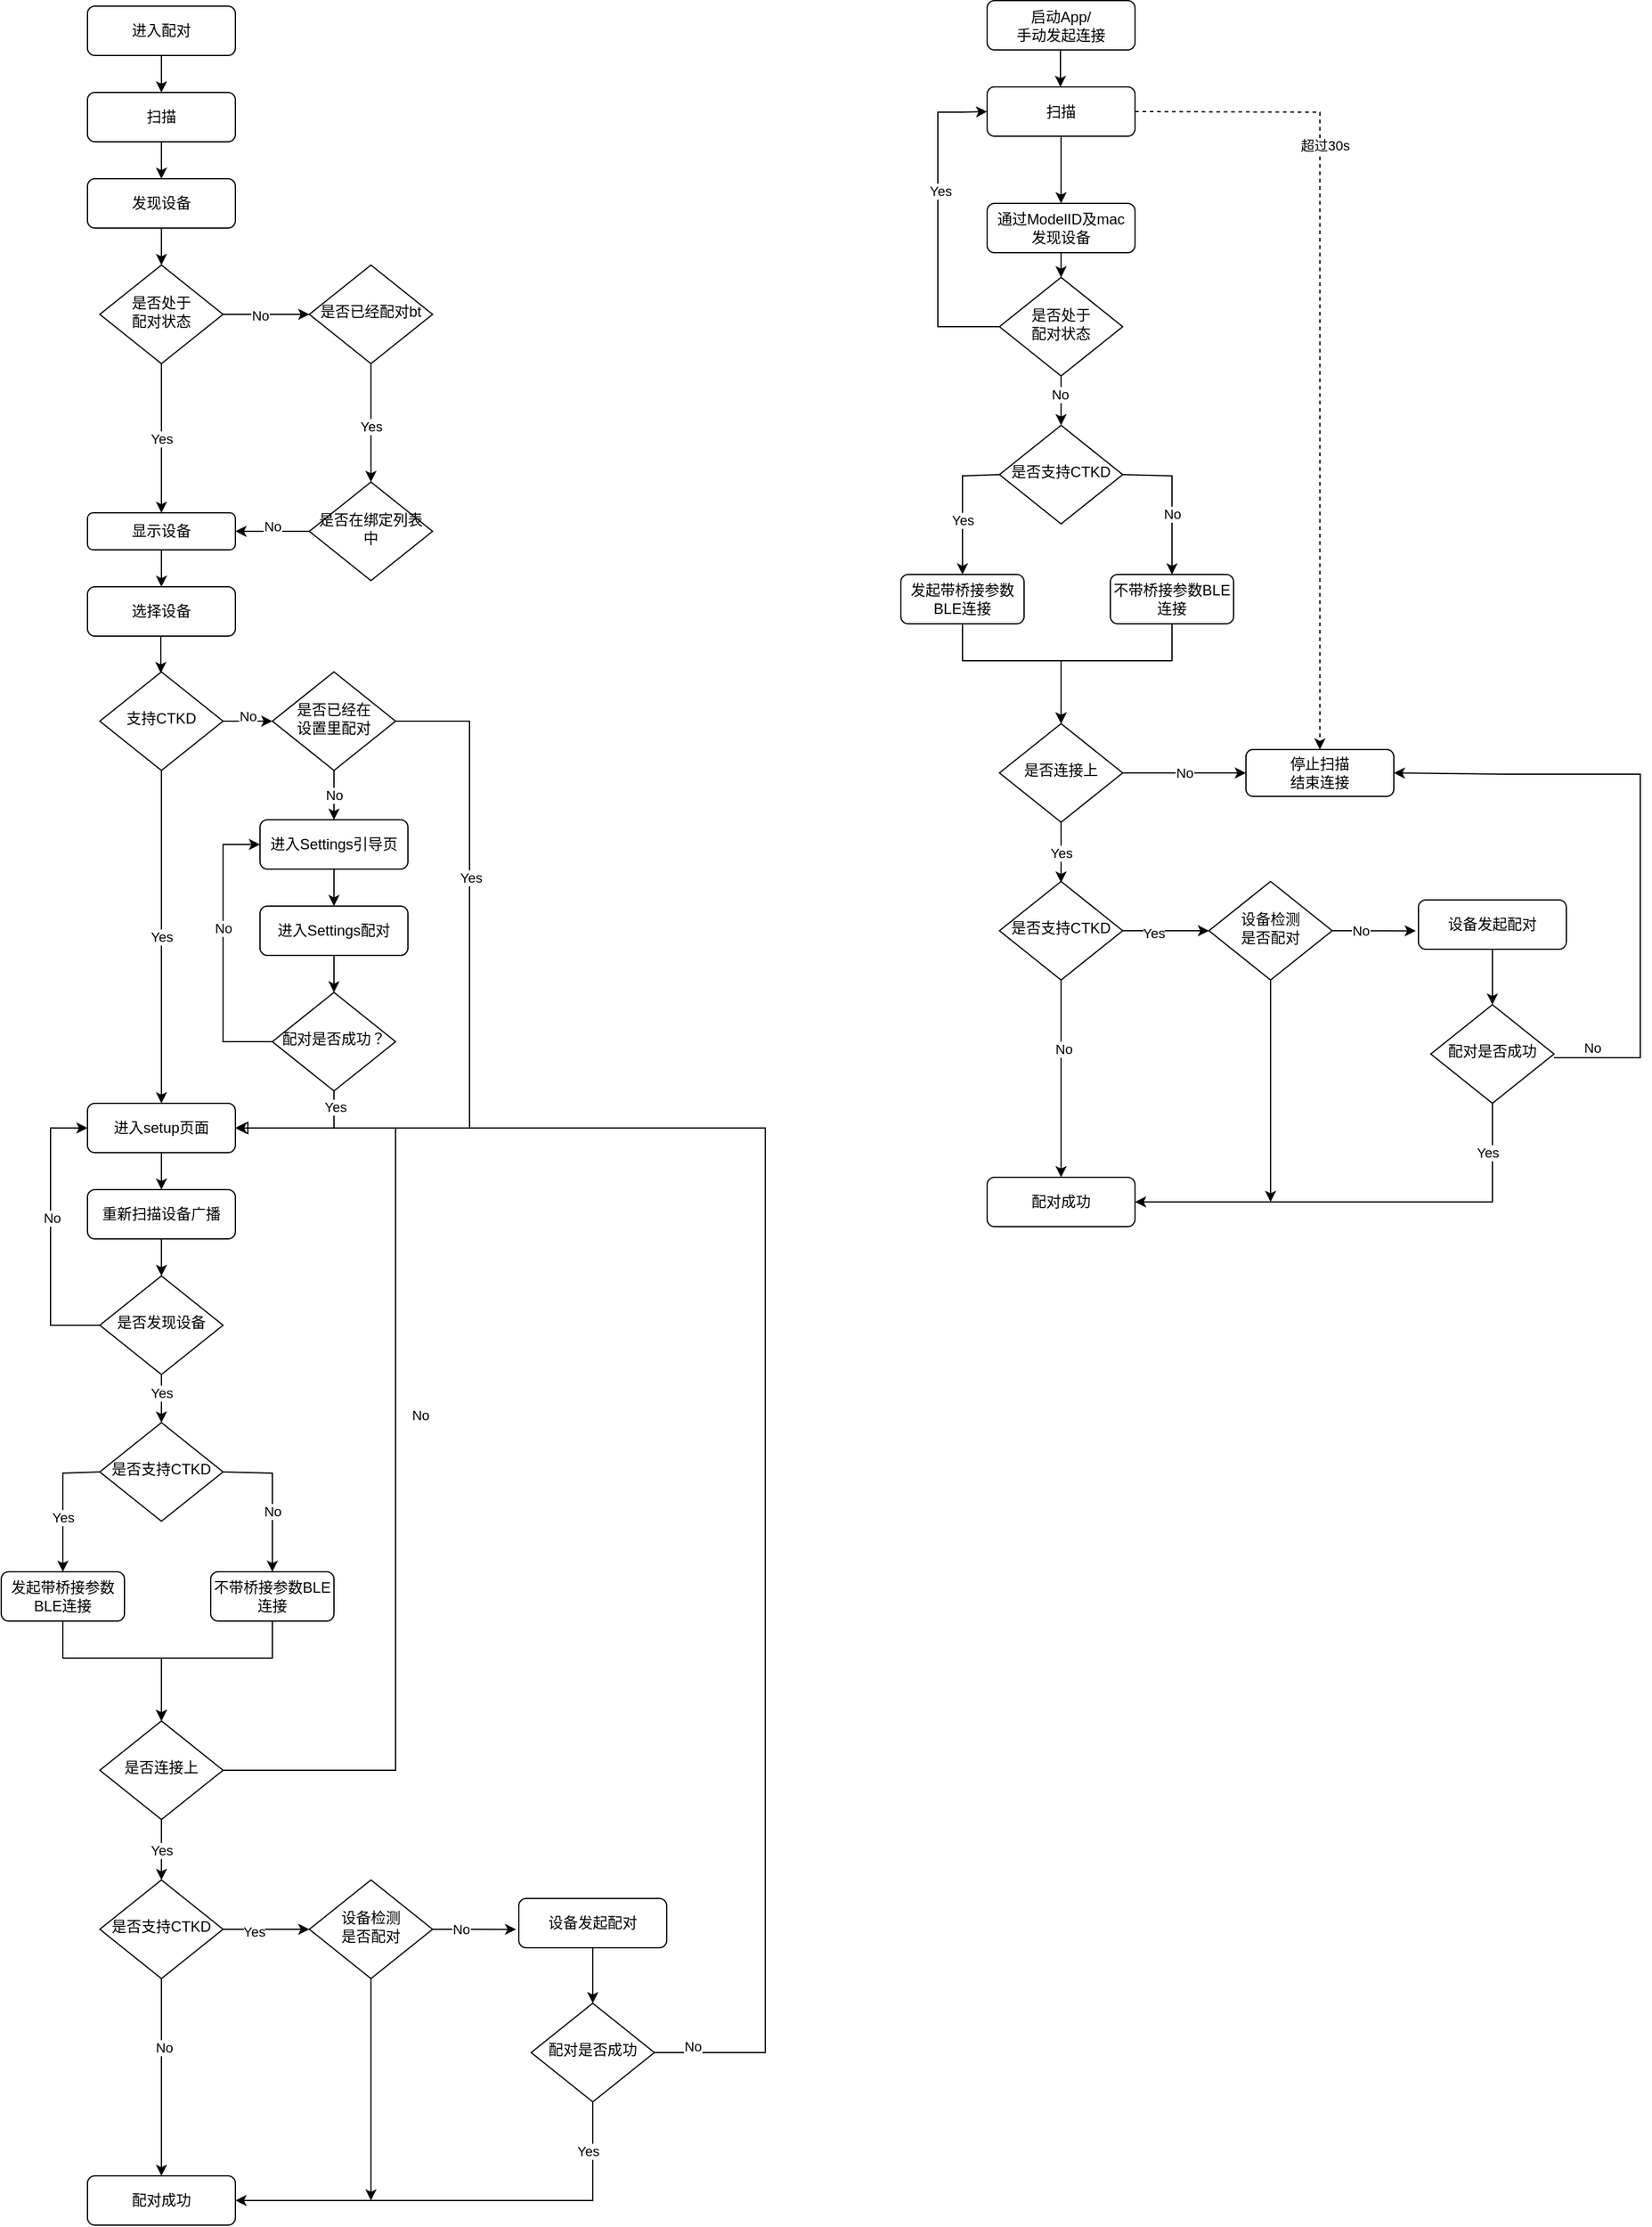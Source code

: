 <mxfile version="20.2.6" type="github">
  <diagram id="C5RBs43oDa-KdzZeNtuy" name="Page-1">
    <mxGraphModel dx="4572" dy="2755" grid="1" gridSize="10" guides="1" tooltips="1" connect="1" arrows="1" fold="1" page="1" pageScale="1" pageWidth="827" pageHeight="1169" math="0" shadow="0">
      <root>
        <mxCell id="WIyWlLk6GJQsqaUBKTNV-0" />
        <mxCell id="WIyWlLk6GJQsqaUBKTNV-1" parent="WIyWlLk6GJQsqaUBKTNV-0" />
        <mxCell id="WIyWlLk6GJQsqaUBKTNV-3" value="进入配对" style="rounded=1;whiteSpace=wrap;html=1;fontSize=12;glass=0;strokeWidth=1;shadow=0;" parent="WIyWlLk6GJQsqaUBKTNV-1" vertex="1">
          <mxGeometry x="50" y="20" width="120" height="40" as="geometry" />
        </mxCell>
        <mxCell id="WIyWlLk6GJQsqaUBKTNV-7" value="扫描" style="rounded=1;whiteSpace=wrap;html=1;fontSize=12;glass=0;strokeWidth=1;shadow=0;" parent="WIyWlLk6GJQsqaUBKTNV-1" vertex="1">
          <mxGeometry x="50" y="90" width="120" height="40" as="geometry" />
        </mxCell>
        <mxCell id="WIyWlLk6GJQsqaUBKTNV-12" value="发现设备" style="rounded=1;whiteSpace=wrap;html=1;fontSize=12;glass=0;strokeWidth=1;shadow=0;" parent="WIyWlLk6GJQsqaUBKTNV-1" vertex="1">
          <mxGeometry x="50" y="160" width="120" height="40" as="geometry" />
        </mxCell>
        <mxCell id="JDahFaJjdOal1qp7ZXFm-0" value="进入setup页面" style="rounded=1;whiteSpace=wrap;html=1;fontSize=12;glass=0;strokeWidth=1;shadow=0;" parent="WIyWlLk6GJQsqaUBKTNV-1" vertex="1">
          <mxGeometry x="50" y="910" width="120" height="40" as="geometry" />
        </mxCell>
        <mxCell id="JDahFaJjdOal1qp7ZXFm-1" value="选择设备" style="rounded=1;whiteSpace=wrap;html=1;fontSize=12;glass=0;strokeWidth=1;shadow=0;" parent="WIyWlLk6GJQsqaUBKTNV-1" vertex="1">
          <mxGeometry x="50" y="491" width="120" height="40" as="geometry" />
        </mxCell>
        <mxCell id="JDahFaJjdOal1qp7ZXFm-2" value="发起带桥接参数BLE连接" style="rounded=1;whiteSpace=wrap;html=1;fontSize=12;glass=0;strokeWidth=1;shadow=0;" parent="WIyWlLk6GJQsqaUBKTNV-1" vertex="1">
          <mxGeometry x="-20" y="1290" width="100" height="40" as="geometry" />
        </mxCell>
        <mxCell id="JDahFaJjdOal1qp7ZXFm-3" value="设备发起配对" style="rounded=1;whiteSpace=wrap;html=1;fontSize=12;glass=0;strokeWidth=1;shadow=0;" parent="WIyWlLk6GJQsqaUBKTNV-1" vertex="1">
          <mxGeometry x="400" y="1555" width="120" height="40" as="geometry" />
        </mxCell>
        <mxCell id="JDahFaJjdOal1qp7ZXFm-4" value="是否连接上" style="rhombus;whiteSpace=wrap;html=1;shadow=0;fontFamily=Helvetica;fontSize=12;align=center;strokeWidth=1;spacing=6;spacingTop=-4;" parent="WIyWlLk6GJQsqaUBKTNV-1" vertex="1">
          <mxGeometry x="60" y="1411" width="100" height="80" as="geometry" />
        </mxCell>
        <mxCell id="JDahFaJjdOal1qp7ZXFm-11" value="No" style="rounded=0;html=1;jettySize=auto;orthogonalLoop=1;fontSize=11;endArrow=block;endFill=0;endSize=8;strokeWidth=1;shadow=0;labelBackgroundColor=none;edgeStyle=orthogonalEdgeStyle;entryX=1;entryY=0.5;entryDx=0;entryDy=0;exitX=1;exitY=0.5;exitDx=0;exitDy=0;" parent="WIyWlLk6GJQsqaUBKTNV-1" source="JDahFaJjdOal1qp7ZXFm-4" target="JDahFaJjdOal1qp7ZXFm-0" edge="1">
          <mxGeometry x="0.083" y="-20" relative="1" as="geometry">
            <mxPoint as="offset" />
            <mxPoint x="410" y="1070" as="sourcePoint" />
            <mxPoint x="320" y="940" as="targetPoint" />
            <Array as="points">
              <mxPoint x="300" y="1451" />
              <mxPoint x="300" y="930" />
            </Array>
          </mxGeometry>
        </mxCell>
        <mxCell id="JDahFaJjdOal1qp7ZXFm-13" value="" style="endArrow=classic;html=1;rounded=0;exitX=0.5;exitY=1;exitDx=0;exitDy=0;entryX=0.5;entryY=0;entryDx=0;entryDy=0;" parent="WIyWlLk6GJQsqaUBKTNV-1" edge="1">
          <mxGeometry width="50" height="50" relative="1" as="geometry">
            <mxPoint x="109.5" y="531" as="sourcePoint" />
            <mxPoint x="109.5" y="561" as="targetPoint" />
          </mxGeometry>
        </mxCell>
        <mxCell id="JDahFaJjdOal1qp7ZXFm-15" value="" style="endArrow=classic;html=1;rounded=0;exitX=0.5;exitY=1;exitDx=0;exitDy=0;" parent="WIyWlLk6GJQsqaUBKTNV-1" source="JDahFaJjdOal1qp7ZXFm-0" edge="1">
          <mxGeometry width="50" height="50" relative="1" as="geometry">
            <mxPoint x="109.5" y="960" as="sourcePoint" />
            <mxPoint x="110" y="980" as="targetPoint" />
          </mxGeometry>
        </mxCell>
        <mxCell id="JDahFaJjdOal1qp7ZXFm-17" value="" style="endArrow=classic;html=1;rounded=0;entryX=0.5;entryY=0;entryDx=0;entryDy=0;exitX=0.5;exitY=1;exitDx=0;exitDy=0;" parent="WIyWlLk6GJQsqaUBKTNV-1" source="JDahFaJjdOal1qp7ZXFm-2" target="JDahFaJjdOal1qp7ZXFm-4" edge="1">
          <mxGeometry width="50" height="50" relative="1" as="geometry">
            <mxPoint x="40" y="1451" as="sourcePoint" />
            <mxPoint x="50" y="1421" as="targetPoint" />
            <Array as="points">
              <mxPoint x="30" y="1360" />
              <mxPoint x="110" y="1360" />
            </Array>
          </mxGeometry>
        </mxCell>
        <mxCell id="JDahFaJjdOal1qp7ZXFm-18" value="" style="endArrow=classic;html=1;rounded=0;exitX=0.5;exitY=1;exitDx=0;exitDy=0;entryX=0.5;entryY=0;entryDx=0;entryDy=0;" parent="WIyWlLk6GJQsqaUBKTNV-1" source="WIyWlLk6GJQsqaUBKTNV-7" target="WIyWlLk6GJQsqaUBKTNV-12" edge="1">
          <mxGeometry width="50" height="50" relative="1" as="geometry">
            <mxPoint x="109.5" y="190" as="sourcePoint" />
            <mxPoint x="109.5" y="220" as="targetPoint" />
            <Array as="points" />
          </mxGeometry>
        </mxCell>
        <mxCell id="JDahFaJjdOal1qp7ZXFm-19" value="" style="endArrow=classic;html=1;rounded=0;exitX=0.5;exitY=1;exitDx=0;exitDy=0;entryX=0.5;entryY=0;entryDx=0;entryDy=0;" parent="WIyWlLk6GJQsqaUBKTNV-1" source="WIyWlLk6GJQsqaUBKTNV-3" target="WIyWlLk6GJQsqaUBKTNV-7" edge="1">
          <mxGeometry width="50" height="50" relative="1" as="geometry">
            <mxPoint x="100" y="80" as="sourcePoint" />
            <mxPoint x="100" y="110" as="targetPoint" />
            <Array as="points">
              <mxPoint x="110" y="90" />
            </Array>
          </mxGeometry>
        </mxCell>
        <mxCell id="JDahFaJjdOal1qp7ZXFm-22" value="" style="edgeStyle=orthogonalEdgeStyle;rounded=0;orthogonalLoop=1;jettySize=auto;html=1;exitX=1;exitY=0.5;exitDx=0;exitDy=0;entryX=0;entryY=0.5;entryDx=0;entryDy=0;" parent="WIyWlLk6GJQsqaUBKTNV-1" source="qtjBb-sVMUCp3kseucAO-53" target="JDahFaJjdOal1qp7ZXFm-20" edge="1">
          <mxGeometry relative="1" as="geometry">
            <mxPoint x="270" y="1480" as="sourcePoint" />
            <mxPoint x="269.5" y="1520" as="targetPoint" />
          </mxGeometry>
        </mxCell>
        <mxCell id="JDahFaJjdOal1qp7ZXFm-26" value="Yes" style="edgeLabel;html=1;align=center;verticalAlign=middle;resizable=0;points=[];" parent="JDahFaJjdOal1qp7ZXFm-22" vertex="1" connectable="0">
          <mxGeometry x="-0.284" y="-1" relative="1" as="geometry">
            <mxPoint y="1" as="offset" />
          </mxGeometry>
        </mxCell>
        <mxCell id="JDahFaJjdOal1qp7ZXFm-20" value="设备检测&lt;br&gt;是否配对" style="rhombus;whiteSpace=wrap;html=1;shadow=0;fontFamily=Helvetica;fontSize=12;align=center;strokeWidth=1;spacing=6;spacingTop=-4;" parent="WIyWlLk6GJQsqaUBKTNV-1" vertex="1">
          <mxGeometry x="230" y="1540" width="100" height="80" as="geometry" />
        </mxCell>
        <mxCell id="JDahFaJjdOal1qp7ZXFm-27" value="" style="endArrow=classic;html=1;rounded=0;exitX=1;exitY=0.5;exitDx=0;exitDy=0;entryX=-0.018;entryY=0.627;entryDx=0;entryDy=0;entryPerimeter=0;" parent="WIyWlLk6GJQsqaUBKTNV-1" source="JDahFaJjdOal1qp7ZXFm-20" target="JDahFaJjdOal1qp7ZXFm-3" edge="1">
          <mxGeometry width="50" height="50" relative="1" as="geometry">
            <mxPoint x="350" y="1580" as="sourcePoint" />
            <mxPoint x="370" y="1560" as="targetPoint" />
          </mxGeometry>
        </mxCell>
        <mxCell id="JDahFaJjdOal1qp7ZXFm-29" value="No" style="edgeLabel;html=1;align=center;verticalAlign=middle;resizable=0;points=[];" parent="JDahFaJjdOal1qp7ZXFm-27" vertex="1" connectable="0">
          <mxGeometry x="-0.32" y="1" relative="1" as="geometry">
            <mxPoint y="1" as="offset" />
          </mxGeometry>
        </mxCell>
        <mxCell id="JDahFaJjdOal1qp7ZXFm-30" value="" style="endArrow=classic;html=1;rounded=0;entryX=1;entryY=0.5;entryDx=0;entryDy=0;" parent="WIyWlLk6GJQsqaUBKTNV-1" edge="1" target="qtjBb-sVMUCp3kseucAO-55">
          <mxGeometry width="50" height="50" relative="1" as="geometry">
            <mxPoint x="460" y="1720" as="sourcePoint" />
            <mxPoint x="170" y="1680" as="targetPoint" />
            <Array as="points">
              <mxPoint x="460" y="1800" />
            </Array>
          </mxGeometry>
        </mxCell>
        <mxCell id="JDahFaJjdOal1qp7ZXFm-31" value="Yes" style="edgeLabel;html=1;align=center;verticalAlign=middle;resizable=0;points=[];" parent="JDahFaJjdOal1qp7ZXFm-30" vertex="1" connectable="0">
          <mxGeometry x="-0.439" y="-1" relative="1" as="geometry">
            <mxPoint x="20" y="-39" as="offset" />
          </mxGeometry>
        </mxCell>
        <mxCell id="JDahFaJjdOal1qp7ZXFm-32" value="启动App/&lt;br&gt;手动发起连接" style="rounded=1;whiteSpace=wrap;html=1;fontSize=12;glass=0;strokeWidth=1;shadow=0;" parent="WIyWlLk6GJQsqaUBKTNV-1" vertex="1">
          <mxGeometry x="780" y="15.5" width="120" height="40" as="geometry" />
        </mxCell>
        <mxCell id="JDahFaJjdOal1qp7ZXFm-33" value="扫描" style="rounded=1;whiteSpace=wrap;html=1;fontSize=12;glass=0;strokeWidth=1;shadow=0;" parent="WIyWlLk6GJQsqaUBKTNV-1" vertex="1">
          <mxGeometry x="780" y="85.5" width="120" height="40" as="geometry" />
        </mxCell>
        <mxCell id="JDahFaJjdOal1qp7ZXFm-34" value="通过ModelID及mac&lt;br&gt;发现设备" style="rounded=1;whiteSpace=wrap;html=1;fontSize=12;glass=0;strokeWidth=1;shadow=0;" parent="WIyWlLk6GJQsqaUBKTNV-1" vertex="1">
          <mxGeometry x="780" y="180" width="120" height="40" as="geometry" />
        </mxCell>
        <mxCell id="JDahFaJjdOal1qp7ZXFm-44" value="" style="endArrow=classic;html=1;rounded=0;exitX=0.5;exitY=1;exitDx=0;exitDy=0;entryX=0.5;entryY=0;entryDx=0;entryDy=0;" parent="WIyWlLk6GJQsqaUBKTNV-1" source="JDahFaJjdOal1qp7ZXFm-34" edge="1">
          <mxGeometry width="50" height="50" relative="1" as="geometry">
            <mxPoint x="940" y="290" as="sourcePoint" />
            <mxPoint x="840" y="240" as="targetPoint" />
          </mxGeometry>
        </mxCell>
        <mxCell id="JDahFaJjdOal1qp7ZXFm-49" value="" style="endArrow=classic;html=1;rounded=0;exitX=0.5;exitY=1;exitDx=0;exitDy=0;entryX=0.5;entryY=0;entryDx=0;entryDy=0;" parent="WIyWlLk6GJQsqaUBKTNV-1" edge="1">
          <mxGeometry width="50" height="50" relative="1" as="geometry">
            <mxPoint x="839.5" y="55.5" as="sourcePoint" />
            <mxPoint x="839.5" y="85.5" as="targetPoint" />
          </mxGeometry>
        </mxCell>
        <mxCell id="qtjBb-sVMUCp3kseucAO-0" value="是否处于&lt;br&gt;配对状态" style="rhombus;whiteSpace=wrap;html=1;shadow=0;fontFamily=Helvetica;fontSize=12;align=center;strokeWidth=1;spacing=6;spacingTop=-4;" parent="WIyWlLk6GJQsqaUBKTNV-1" vertex="1">
          <mxGeometry x="60" y="230" width="100" height="80" as="geometry" />
        </mxCell>
        <mxCell id="qtjBb-sVMUCp3kseucAO-1" value="" style="endArrow=classic;html=1;rounded=0;exitX=0.5;exitY=1;exitDx=0;exitDy=0;entryX=0.5;entryY=0;entryDx=0;entryDy=0;" parent="WIyWlLk6GJQsqaUBKTNV-1" source="WIyWlLk6GJQsqaUBKTNV-12" target="qtjBb-sVMUCp3kseucAO-0" edge="1">
          <mxGeometry width="50" height="50" relative="1" as="geometry">
            <mxPoint x="120" y="140" as="sourcePoint" />
            <mxPoint x="120" y="170" as="targetPoint" />
            <Array as="points" />
          </mxGeometry>
        </mxCell>
        <mxCell id="qtjBb-sVMUCp3kseucAO-6" value="是否已经配对bt" style="rhombus;whiteSpace=wrap;html=1;shadow=0;fontFamily=Helvetica;fontSize=12;align=center;strokeWidth=1;spacing=6;spacingTop=-4;" parent="WIyWlLk6GJQsqaUBKTNV-1" vertex="1">
          <mxGeometry x="230" y="230" width="100" height="80" as="geometry" />
        </mxCell>
        <mxCell id="qtjBb-sVMUCp3kseucAO-7" value="显示设备" style="rounded=1;whiteSpace=wrap;html=1;fontSize=12;glass=0;strokeWidth=1;shadow=0;" parent="WIyWlLk6GJQsqaUBKTNV-1" vertex="1">
          <mxGeometry x="50" y="431" width="120" height="30" as="geometry" />
        </mxCell>
        <mxCell id="qtjBb-sVMUCp3kseucAO-8" value="" style="endArrow=classic;html=1;rounded=0;exitX=0.5;exitY=1;exitDx=0;exitDy=0;entryX=0.5;entryY=0;entryDx=0;entryDy=0;" parent="WIyWlLk6GJQsqaUBKTNV-1" source="qtjBb-sVMUCp3kseucAO-7" target="JDahFaJjdOal1qp7ZXFm-1" edge="1">
          <mxGeometry width="50" height="50" relative="1" as="geometry">
            <mxPoint x="130" y="466" as="sourcePoint" />
            <mxPoint x="130" y="496" as="targetPoint" />
          </mxGeometry>
        </mxCell>
        <mxCell id="qtjBb-sVMUCp3kseucAO-9" value="Yes" style="endArrow=classic;html=1;rounded=0;entryX=0.5;entryY=0;entryDx=0;entryDy=0;" parent="WIyWlLk6GJQsqaUBKTNV-1" target="qtjBb-sVMUCp3kseucAO-7" edge="1">
          <mxGeometry width="50" height="50" relative="1" as="geometry">
            <mxPoint x="110" y="310" as="sourcePoint" />
            <mxPoint x="110" y="350" as="targetPoint" />
            <Array as="points">
              <mxPoint x="110" y="310" />
            </Array>
          </mxGeometry>
        </mxCell>
        <mxCell id="qtjBb-sVMUCp3kseucAO-10" value="" style="endArrow=classic;html=1;rounded=0;exitX=1;exitY=0.5;exitDx=0;exitDy=0;entryX=0;entryY=0.5;entryDx=0;entryDy=0;" parent="WIyWlLk6GJQsqaUBKTNV-1" source="qtjBb-sVMUCp3kseucAO-0" target="qtjBb-sVMUCp3kseucAO-6" edge="1">
          <mxGeometry width="50" height="50" relative="1" as="geometry">
            <mxPoint x="240" y="450" as="sourcePoint" />
            <mxPoint x="290" y="400" as="targetPoint" />
          </mxGeometry>
        </mxCell>
        <mxCell id="qtjBb-sVMUCp3kseucAO-12" value="No" style="edgeLabel;html=1;align=center;verticalAlign=middle;resizable=0;points=[];" parent="qtjBb-sVMUCp3kseucAO-10" vertex="1" connectable="0">
          <mxGeometry x="-0.15" relative="1" as="geometry">
            <mxPoint y="1" as="offset" />
          </mxGeometry>
        </mxCell>
        <mxCell id="qtjBb-sVMUCp3kseucAO-11" value="" style="endArrow=classic;html=1;rounded=0;exitX=0.5;exitY=1;exitDx=0;exitDy=0;entryX=0.5;entryY=0;entryDx=0;entryDy=0;" parent="WIyWlLk6GJQsqaUBKTNV-1" source="qtjBb-sVMUCp3kseucAO-6" target="qtjBb-sVMUCp3kseucAO-14" edge="1">
          <mxGeometry width="50" height="50" relative="1" as="geometry">
            <mxPoint x="240" y="450" as="sourcePoint" />
            <mxPoint x="290" y="400" as="targetPoint" />
            <Array as="points">
              <mxPoint x="280" y="365" />
            </Array>
          </mxGeometry>
        </mxCell>
        <mxCell id="qtjBb-sVMUCp3kseucAO-13" value="Yes" style="edgeLabel;html=1;align=center;verticalAlign=middle;resizable=0;points=[];" parent="qtjBb-sVMUCp3kseucAO-11" vertex="1" connectable="0">
          <mxGeometry x="-0.578" y="-2" relative="1" as="geometry">
            <mxPoint x="2" y="30" as="offset" />
          </mxGeometry>
        </mxCell>
        <mxCell id="qtjBb-sVMUCp3kseucAO-14" value="是否在绑定列表中" style="rhombus;whiteSpace=wrap;html=1;shadow=0;fontFamily=Helvetica;fontSize=12;align=center;strokeWidth=1;spacing=6;spacingTop=-4;" parent="WIyWlLk6GJQsqaUBKTNV-1" vertex="1">
          <mxGeometry x="230" y="406" width="100" height="80" as="geometry" />
        </mxCell>
        <mxCell id="qtjBb-sVMUCp3kseucAO-15" value="" style="endArrow=classic;html=1;rounded=0;exitX=0;exitY=0.5;exitDx=0;exitDy=0;entryX=1;entryY=0.5;entryDx=0;entryDy=0;" parent="WIyWlLk6GJQsqaUBKTNV-1" source="qtjBb-sVMUCp3kseucAO-14" target="qtjBb-sVMUCp3kseucAO-7" edge="1">
          <mxGeometry width="50" height="50" relative="1" as="geometry">
            <mxPoint x="240" y="440" as="sourcePoint" />
            <mxPoint x="290" y="390" as="targetPoint" />
          </mxGeometry>
        </mxCell>
        <mxCell id="qtjBb-sVMUCp3kseucAO-16" value="No" style="edgeLabel;html=1;align=center;verticalAlign=middle;resizable=0;points=[];" parent="qtjBb-sVMUCp3kseucAO-15" vertex="1" connectable="0">
          <mxGeometry y="-4" relative="1" as="geometry">
            <mxPoint as="offset" />
          </mxGeometry>
        </mxCell>
        <mxCell id="qtjBb-sVMUCp3kseucAO-17" value="支持CTKD" style="rhombus;whiteSpace=wrap;html=1;shadow=0;fontFamily=Helvetica;fontSize=12;align=center;strokeWidth=1;spacing=6;spacingTop=-4;" parent="WIyWlLk6GJQsqaUBKTNV-1" vertex="1">
          <mxGeometry x="60" y="560" width="100" height="80" as="geometry" />
        </mxCell>
        <mxCell id="qtjBb-sVMUCp3kseucAO-18" value="Yes" style="endArrow=classic;html=1;rounded=0;exitX=0.5;exitY=1;exitDx=0;exitDy=0;entryX=0.5;entryY=0;entryDx=0;entryDy=0;" parent="WIyWlLk6GJQsqaUBKTNV-1" source="qtjBb-sVMUCp3kseucAO-17" target="JDahFaJjdOal1qp7ZXFm-0" edge="1">
          <mxGeometry width="50" height="50" relative="1" as="geometry">
            <mxPoint x="119.5" y="541" as="sourcePoint" />
            <mxPoint x="119.5" y="571" as="targetPoint" />
          </mxGeometry>
        </mxCell>
        <mxCell id="qtjBb-sVMUCp3kseucAO-19" value="进入Settings引导页" style="rounded=1;whiteSpace=wrap;html=1;fontSize=12;glass=0;strokeWidth=1;shadow=0;" parent="WIyWlLk6GJQsqaUBKTNV-1" vertex="1">
          <mxGeometry x="190" y="680" width="120" height="40" as="geometry" />
        </mxCell>
        <mxCell id="qtjBb-sVMUCp3kseucAO-20" value="是否已经在&lt;br&gt;设置里配对" style="rhombus;whiteSpace=wrap;html=1;shadow=0;fontFamily=Helvetica;fontSize=12;align=center;strokeWidth=1;spacing=6;spacingTop=-4;" parent="WIyWlLk6GJQsqaUBKTNV-1" vertex="1">
          <mxGeometry x="200" y="560" width="100" height="80" as="geometry" />
        </mxCell>
        <mxCell id="qtjBb-sVMUCp3kseucAO-22" value="进入Settings配对" style="rounded=1;whiteSpace=wrap;html=1;fontSize=12;glass=0;strokeWidth=1;shadow=0;" parent="WIyWlLk6GJQsqaUBKTNV-1" vertex="1">
          <mxGeometry x="190" y="750" width="120" height="40" as="geometry" />
        </mxCell>
        <mxCell id="qtjBb-sVMUCp3kseucAO-23" value="" style="endArrow=classic;html=1;rounded=0;exitX=1;exitY=0.5;exitDx=0;exitDy=0;" parent="WIyWlLk6GJQsqaUBKTNV-1" source="qtjBb-sVMUCp3kseucAO-17" target="qtjBb-sVMUCp3kseucAO-20" edge="1">
          <mxGeometry width="50" height="50" relative="1" as="geometry">
            <mxPoint x="210" y="770" as="sourcePoint" />
            <mxPoint x="260" y="720" as="targetPoint" />
          </mxGeometry>
        </mxCell>
        <mxCell id="qtjBb-sVMUCp3kseucAO-121" value="No" style="edgeLabel;html=1;align=center;verticalAlign=middle;resizable=0;points=[];" parent="qtjBb-sVMUCp3kseucAO-23" vertex="1" connectable="0">
          <mxGeometry x="-0.006" y="4" relative="1" as="geometry">
            <mxPoint as="offset" />
          </mxGeometry>
        </mxCell>
        <mxCell id="qtjBb-sVMUCp3kseucAO-24" value="" style="endArrow=classic;html=1;rounded=0;exitX=1;exitY=0.5;exitDx=0;exitDy=0;entryX=1;entryY=0.5;entryDx=0;entryDy=0;" parent="WIyWlLk6GJQsqaUBKTNV-1" source="qtjBb-sVMUCp3kseucAO-20" target="JDahFaJjdOal1qp7ZXFm-0" edge="1">
          <mxGeometry width="50" height="50" relative="1" as="geometry">
            <mxPoint x="210" y="770" as="sourcePoint" />
            <mxPoint x="260" y="720" as="targetPoint" />
            <Array as="points">
              <mxPoint x="360" y="600" />
              <mxPoint x="360" y="930" />
            </Array>
          </mxGeometry>
        </mxCell>
        <mxCell id="qtjBb-sVMUCp3kseucAO-25" value="Yes" style="edgeLabel;html=1;align=center;verticalAlign=middle;resizable=0;points=[];" parent="qtjBb-sVMUCp3kseucAO-24" vertex="1" connectable="0">
          <mxGeometry x="-0.357" y="1" relative="1" as="geometry">
            <mxPoint as="offset" />
          </mxGeometry>
        </mxCell>
        <mxCell id="qtjBb-sVMUCp3kseucAO-26" value="No" style="endArrow=classic;html=1;rounded=0;exitX=0.5;exitY=1;exitDx=0;exitDy=0;entryX=0.5;entryY=0;entryDx=0;entryDy=0;" parent="WIyWlLk6GJQsqaUBKTNV-1" source="qtjBb-sVMUCp3kseucAO-20" target="qtjBb-sVMUCp3kseucAO-19" edge="1">
          <mxGeometry width="50" height="50" relative="1" as="geometry">
            <mxPoint x="210" y="770" as="sourcePoint" />
            <mxPoint x="260" y="720" as="targetPoint" />
          </mxGeometry>
        </mxCell>
        <mxCell id="qtjBb-sVMUCp3kseucAO-27" value="" style="endArrow=classic;html=1;rounded=0;exitX=0.5;exitY=1;exitDx=0;exitDy=0;entryX=0.5;entryY=0;entryDx=0;entryDy=0;" parent="WIyWlLk6GJQsqaUBKTNV-1" source="qtjBb-sVMUCp3kseucAO-19" target="qtjBb-sVMUCp3kseucAO-22" edge="1">
          <mxGeometry width="50" height="50" relative="1" as="geometry">
            <mxPoint x="210" y="770" as="sourcePoint" />
            <mxPoint x="260" y="720" as="targetPoint" />
          </mxGeometry>
        </mxCell>
        <mxCell id="qtjBb-sVMUCp3kseucAO-28" value="配对是否成功？" style="rhombus;whiteSpace=wrap;html=1;shadow=0;fontFamily=Helvetica;fontSize=12;align=center;strokeWidth=1;spacing=6;spacingTop=-4;" parent="WIyWlLk6GJQsqaUBKTNV-1" vertex="1">
          <mxGeometry x="200" y="820" width="100" height="80" as="geometry" />
        </mxCell>
        <mxCell id="qtjBb-sVMUCp3kseucAO-29" value="" style="endArrow=classic;html=1;rounded=0;exitX=0.5;exitY=1;exitDx=0;exitDy=0;" parent="WIyWlLk6GJQsqaUBKTNV-1" source="qtjBb-sVMUCp3kseucAO-28" edge="1">
          <mxGeometry width="50" height="50" relative="1" as="geometry">
            <mxPoint x="210" y="830" as="sourcePoint" />
            <mxPoint x="170" y="930" as="targetPoint" />
            <Array as="points">
              <mxPoint x="250" y="930" />
            </Array>
          </mxGeometry>
        </mxCell>
        <mxCell id="qtjBb-sVMUCp3kseucAO-30" value="Yes" style="edgeLabel;html=1;align=center;verticalAlign=middle;resizable=0;points=[];" parent="qtjBb-sVMUCp3kseucAO-29" vertex="1" connectable="0">
          <mxGeometry x="-0.773" y="1" relative="1" as="geometry">
            <mxPoint as="offset" />
          </mxGeometry>
        </mxCell>
        <mxCell id="qtjBb-sVMUCp3kseucAO-32" value="" style="endArrow=classic;html=1;rounded=0;entryX=0.5;entryY=0;entryDx=0;entryDy=0;exitX=0.5;exitY=1;exitDx=0;exitDy=0;" parent="WIyWlLk6GJQsqaUBKTNV-1" source="qtjBb-sVMUCp3kseucAO-22" target="qtjBb-sVMUCp3kseucAO-28" edge="1">
          <mxGeometry width="50" height="50" relative="1" as="geometry">
            <mxPoint x="190" y="810" as="sourcePoint" />
            <mxPoint x="260" y="760" as="targetPoint" />
            <Array as="points">
              <mxPoint x="250" y="800" />
            </Array>
          </mxGeometry>
        </mxCell>
        <mxCell id="qtjBb-sVMUCp3kseucAO-33" value="" style="endArrow=classic;html=1;rounded=0;exitX=0;exitY=0.5;exitDx=0;exitDy=0;entryX=0;entryY=0.5;entryDx=0;entryDy=0;" parent="WIyWlLk6GJQsqaUBKTNV-1" source="qtjBb-sVMUCp3kseucAO-28" target="qtjBb-sVMUCp3kseucAO-19" edge="1">
          <mxGeometry width="50" height="50" relative="1" as="geometry">
            <mxPoint x="210" y="830" as="sourcePoint" />
            <mxPoint x="260" y="780" as="targetPoint" />
            <Array as="points">
              <mxPoint x="160" y="860" />
              <mxPoint x="160" y="700" />
            </Array>
          </mxGeometry>
        </mxCell>
        <mxCell id="qtjBb-sVMUCp3kseucAO-34" value="No" style="edgeLabel;html=1;align=center;verticalAlign=middle;resizable=0;points=[];" parent="qtjBb-sVMUCp3kseucAO-33" vertex="1" connectable="0">
          <mxGeometry x="0.161" relative="1" as="geometry">
            <mxPoint y="1" as="offset" />
          </mxGeometry>
        </mxCell>
        <mxCell id="qtjBb-sVMUCp3kseucAO-35" value="重新扫描设备广播" style="rounded=1;whiteSpace=wrap;html=1;" parent="WIyWlLk6GJQsqaUBKTNV-1" vertex="1">
          <mxGeometry x="50" y="980" width="120" height="40" as="geometry" />
        </mxCell>
        <mxCell id="qtjBb-sVMUCp3kseucAO-36" value="" style="endArrow=classic;html=1;rounded=0;exitX=0.5;exitY=1;exitDx=0;exitDy=0;entryX=0.5;entryY=0;entryDx=0;entryDy=0;" parent="WIyWlLk6GJQsqaUBKTNV-1" source="qtjBb-sVMUCp3kseucAO-35" target="qtjBb-sVMUCp3kseucAO-37" edge="1">
          <mxGeometry width="50" height="50" relative="1" as="geometry">
            <mxPoint x="120" y="1120" as="sourcePoint" />
            <mxPoint x="110" y="1070" as="targetPoint" />
            <Array as="points" />
          </mxGeometry>
        </mxCell>
        <mxCell id="qtjBb-sVMUCp3kseucAO-37" value="是否发现设备" style="rhombus;whiteSpace=wrap;html=1;shadow=0;fontFamily=Helvetica;fontSize=12;align=center;strokeWidth=1;spacing=6;spacingTop=-4;" parent="WIyWlLk6GJQsqaUBKTNV-1" vertex="1">
          <mxGeometry x="60" y="1050" width="100" height="80" as="geometry" />
        </mxCell>
        <mxCell id="qtjBb-sVMUCp3kseucAO-39" value="" style="endArrow=classic;html=1;rounded=0;exitX=0.5;exitY=1;exitDx=0;exitDy=0;entryX=0.5;entryY=0;entryDx=0;entryDy=0;" parent="WIyWlLk6GJQsqaUBKTNV-1" source="qtjBb-sVMUCp3kseucAO-37" target="qtjBb-sVMUCp3kseucAO-45" edge="1">
          <mxGeometry width="50" height="50" relative="1" as="geometry">
            <mxPoint x="120" y="1030" as="sourcePoint" />
            <mxPoint x="110" y="1160" as="targetPoint" />
            <Array as="points" />
          </mxGeometry>
        </mxCell>
        <mxCell id="qtjBb-sVMUCp3kseucAO-42" value="Yes" style="edgeLabel;html=1;align=center;verticalAlign=middle;resizable=0;points=[];" parent="qtjBb-sVMUCp3kseucAO-39" vertex="1" connectable="0">
          <mxGeometry x="-0.308" relative="1" as="geometry">
            <mxPoint y="1" as="offset" />
          </mxGeometry>
        </mxCell>
        <mxCell id="qtjBb-sVMUCp3kseucAO-40" value="" style="endArrow=classic;html=1;rounded=0;exitX=0;exitY=0.5;exitDx=0;exitDy=0;entryX=0;entryY=0.5;entryDx=0;entryDy=0;" parent="WIyWlLk6GJQsqaUBKTNV-1" source="qtjBb-sVMUCp3kseucAO-37" target="JDahFaJjdOal1qp7ZXFm-0" edge="1">
          <mxGeometry width="50" height="50" relative="1" as="geometry">
            <mxPoint x="130" y="1100" as="sourcePoint" />
            <mxPoint x="180" y="1050" as="targetPoint" />
            <Array as="points">
              <mxPoint x="20" y="1090" />
              <mxPoint x="20" y="1060" />
              <mxPoint x="20" y="930" />
            </Array>
          </mxGeometry>
        </mxCell>
        <mxCell id="qtjBb-sVMUCp3kseucAO-41" value="No" style="edgeLabel;html=1;align=center;verticalAlign=middle;resizable=0;points=[];" parent="qtjBb-sVMUCp3kseucAO-40" vertex="1" connectable="0">
          <mxGeometry x="0.109" y="-1" relative="1" as="geometry">
            <mxPoint as="offset" />
          </mxGeometry>
        </mxCell>
        <mxCell id="qtjBb-sVMUCp3kseucAO-43" value="是否处于&lt;br&gt;配对状态" style="rhombus;whiteSpace=wrap;html=1;shadow=0;fontFamily=Helvetica;fontSize=12;align=center;strokeWidth=1;spacing=6;spacingTop=-4;" parent="WIyWlLk6GJQsqaUBKTNV-1" vertex="1">
          <mxGeometry x="790" y="240" width="100" height="80" as="geometry" />
        </mxCell>
        <mxCell id="qtjBb-sVMUCp3kseucAO-44" value="" style="endArrow=classic;html=1;rounded=0;exitX=0.5;exitY=1;exitDx=0;exitDy=0;entryX=0.5;entryY=0;entryDx=0;entryDy=0;" parent="WIyWlLk6GJQsqaUBKTNV-1" source="qtjBb-sVMUCp3kseucAO-43" target="qtjBb-sVMUCp3kseucAO-96" edge="1">
          <mxGeometry width="50" height="50" relative="1" as="geometry">
            <mxPoint x="890" y="300" as="sourcePoint" />
            <mxPoint x="840" y="350" as="targetPoint" />
          </mxGeometry>
        </mxCell>
        <mxCell id="qtjBb-sVMUCp3kseucAO-120" value="No" style="edgeLabel;html=1;align=center;verticalAlign=middle;resizable=0;points=[];" parent="qtjBb-sVMUCp3kseucAO-44" vertex="1" connectable="0">
          <mxGeometry x="-0.283" y="-1" relative="1" as="geometry">
            <mxPoint as="offset" />
          </mxGeometry>
        </mxCell>
        <mxCell id="qtjBb-sVMUCp3kseucAO-45" value="是否支持CTKD" style="rhombus;whiteSpace=wrap;html=1;shadow=0;fontFamily=Helvetica;fontSize=12;align=center;strokeWidth=1;spacing=6;spacingTop=-4;" parent="WIyWlLk6GJQsqaUBKTNV-1" vertex="1">
          <mxGeometry x="60" y="1169" width="100" height="80" as="geometry" />
        </mxCell>
        <mxCell id="qtjBb-sVMUCp3kseucAO-46" value="不带桥接参数BLE连接" style="rounded=1;whiteSpace=wrap;html=1;fontSize=12;glass=0;strokeWidth=1;shadow=0;" parent="WIyWlLk6GJQsqaUBKTNV-1" vertex="1">
          <mxGeometry x="150" y="1290" width="100" height="40" as="geometry" />
        </mxCell>
        <mxCell id="qtjBb-sVMUCp3kseucAO-48" value="" style="endArrow=classic;html=1;rounded=0;entryX=0.5;entryY=0;entryDx=0;entryDy=0;exitX=0.5;exitY=1;exitDx=0;exitDy=0;" parent="WIyWlLk6GJQsqaUBKTNV-1" source="qtjBb-sVMUCp3kseucAO-46" target="JDahFaJjdOal1qp7ZXFm-4" edge="1">
          <mxGeometry width="50" height="50" relative="1" as="geometry">
            <mxPoint x="40" y="1340" as="sourcePoint" />
            <mxPoint x="120" y="1421" as="targetPoint" />
            <Array as="points">
              <mxPoint x="200" y="1360" />
              <mxPoint x="110" y="1360" />
            </Array>
          </mxGeometry>
        </mxCell>
        <mxCell id="qtjBb-sVMUCp3kseucAO-49" value="" style="endArrow=classic;html=1;rounded=0;exitX=1;exitY=0.5;exitDx=0;exitDy=0;entryX=0.5;entryY=0;entryDx=0;entryDy=0;" parent="WIyWlLk6GJQsqaUBKTNV-1" source="qtjBb-sVMUCp3kseucAO-45" target="qtjBb-sVMUCp3kseucAO-46" edge="1">
          <mxGeometry width="50" height="50" relative="1" as="geometry">
            <mxPoint x="110" y="1250" as="sourcePoint" />
            <mxPoint x="260" y="1340" as="targetPoint" />
            <Array as="points">
              <mxPoint x="200" y="1210" />
            </Array>
          </mxGeometry>
        </mxCell>
        <mxCell id="qtjBb-sVMUCp3kseucAO-50" value="No" style="edgeLabel;html=1;align=center;verticalAlign=middle;resizable=0;points=[];" parent="qtjBb-sVMUCp3kseucAO-49" vertex="1" connectable="0">
          <mxGeometry x="-0.145" y="-1" relative="1" as="geometry">
            <mxPoint x="1" y="19" as="offset" />
          </mxGeometry>
        </mxCell>
        <mxCell id="qtjBb-sVMUCp3kseucAO-51" value="" style="endArrow=classic;html=1;rounded=0;exitX=0;exitY=0.5;exitDx=0;exitDy=0;entryX=0.5;entryY=0;entryDx=0;entryDy=0;" parent="WIyWlLk6GJQsqaUBKTNV-1" source="qtjBb-sVMUCp3kseucAO-45" target="JDahFaJjdOal1qp7ZXFm-2" edge="1">
          <mxGeometry width="50" height="50" relative="1" as="geometry">
            <mxPoint x="170" y="1219" as="sourcePoint" />
            <mxPoint x="210" y="1300" as="targetPoint" />
            <Array as="points">
              <mxPoint x="30" y="1210" />
            </Array>
          </mxGeometry>
        </mxCell>
        <mxCell id="qtjBb-sVMUCp3kseucAO-52" value="Yes" style="edgeLabel;html=1;align=center;verticalAlign=middle;resizable=0;points=[];" parent="qtjBb-sVMUCp3kseucAO-51" vertex="1" connectable="0">
          <mxGeometry x="-0.145" y="-1" relative="1" as="geometry">
            <mxPoint x="1" y="19" as="offset" />
          </mxGeometry>
        </mxCell>
        <mxCell id="qtjBb-sVMUCp3kseucAO-53" value="是否支持CTKD" style="rhombus;whiteSpace=wrap;html=1;shadow=0;fontFamily=Helvetica;fontSize=12;align=center;strokeWidth=1;spacing=6;spacingTop=-4;" parent="WIyWlLk6GJQsqaUBKTNV-1" vertex="1">
          <mxGeometry x="60" y="1540" width="100" height="80" as="geometry" />
        </mxCell>
        <mxCell id="qtjBb-sVMUCp3kseucAO-54" value="Yes" style="endArrow=classic;html=1;rounded=0;exitX=0.5;exitY=1;exitDx=0;exitDy=0;entryX=0.5;entryY=0;entryDx=0;entryDy=0;" parent="WIyWlLk6GJQsqaUBKTNV-1" source="JDahFaJjdOal1qp7ZXFm-4" target="qtjBb-sVMUCp3kseucAO-53" edge="1">
          <mxGeometry width="50" height="50" relative="1" as="geometry">
            <mxPoint x="180" y="1580" as="sourcePoint" />
            <mxPoint x="230" y="1530" as="targetPoint" />
          </mxGeometry>
        </mxCell>
        <mxCell id="qtjBb-sVMUCp3kseucAO-55" value="配对成功" style="rounded=1;whiteSpace=wrap;html=1;fontSize=12;glass=0;strokeWidth=1;shadow=0;" parent="WIyWlLk6GJQsqaUBKTNV-1" vertex="1">
          <mxGeometry x="50" y="1780" width="120" height="40" as="geometry" />
        </mxCell>
        <mxCell id="qtjBb-sVMUCp3kseucAO-56" value="" style="endArrow=classic;html=1;rounded=0;exitX=0.5;exitY=1;exitDx=0;exitDy=0;entryX=0.5;entryY=0;entryDx=0;entryDy=0;" parent="WIyWlLk6GJQsqaUBKTNV-1" source="qtjBb-sVMUCp3kseucAO-53" target="qtjBb-sVMUCp3kseucAO-55" edge="1">
          <mxGeometry width="50" height="50" relative="1" as="geometry">
            <mxPoint x="180" y="1680" as="sourcePoint" />
            <mxPoint x="230" y="1630" as="targetPoint" />
          </mxGeometry>
        </mxCell>
        <mxCell id="qtjBb-sVMUCp3kseucAO-57" value="No" style="edgeLabel;html=1;align=center;verticalAlign=middle;resizable=0;points=[];" parent="qtjBb-sVMUCp3kseucAO-56" vertex="1" connectable="0">
          <mxGeometry x="-0.309" y="2" relative="1" as="geometry">
            <mxPoint as="offset" />
          </mxGeometry>
        </mxCell>
        <mxCell id="qtjBb-sVMUCp3kseucAO-85" value="发起带桥接参数BLE连接" style="rounded=1;whiteSpace=wrap;html=1;fontSize=12;glass=0;strokeWidth=1;shadow=0;" parent="WIyWlLk6GJQsqaUBKTNV-1" vertex="1">
          <mxGeometry x="710" y="481" width="100" height="40" as="geometry" />
        </mxCell>
        <mxCell id="qtjBb-sVMUCp3kseucAO-87" value="是否连接上" style="rhombus;whiteSpace=wrap;html=1;shadow=0;fontFamily=Helvetica;fontSize=12;align=center;strokeWidth=1;spacing=6;spacingTop=-4;" parent="WIyWlLk6GJQsqaUBKTNV-1" vertex="1">
          <mxGeometry x="790" y="602" width="100" height="80" as="geometry" />
        </mxCell>
        <mxCell id="qtjBb-sVMUCp3kseucAO-88" value="" style="endArrow=classic;html=1;rounded=0;entryX=0.5;entryY=0;entryDx=0;entryDy=0;exitX=0.5;exitY=1;exitDx=0;exitDy=0;" parent="WIyWlLk6GJQsqaUBKTNV-1" target="qtjBb-sVMUCp3kseucAO-87" edge="1">
          <mxGeometry width="50" height="50" relative="1" as="geometry">
            <mxPoint x="760" y="521" as="sourcePoint" />
            <mxPoint x="780" y="612" as="targetPoint" />
            <Array as="points">
              <mxPoint x="760" y="551" />
              <mxPoint x="840" y="551" />
            </Array>
          </mxGeometry>
        </mxCell>
        <mxCell id="qtjBb-sVMUCp3kseucAO-96" value="是否支持CTKD" style="rhombus;whiteSpace=wrap;html=1;shadow=0;fontFamily=Helvetica;fontSize=12;align=center;strokeWidth=1;spacing=6;spacingTop=-4;" parent="WIyWlLk6GJQsqaUBKTNV-1" vertex="1">
          <mxGeometry x="790" y="360" width="100" height="80" as="geometry" />
        </mxCell>
        <mxCell id="qtjBb-sVMUCp3kseucAO-97" value="不带桥接参数BLE连接" style="rounded=1;whiteSpace=wrap;html=1;fontSize=12;glass=0;strokeWidth=1;shadow=0;" parent="WIyWlLk6GJQsqaUBKTNV-1" vertex="1">
          <mxGeometry x="880" y="481" width="100" height="40" as="geometry" />
        </mxCell>
        <mxCell id="qtjBb-sVMUCp3kseucAO-98" value="" style="endArrow=classic;html=1;rounded=0;entryX=0.5;entryY=0;entryDx=0;entryDy=0;exitX=0.5;exitY=1;exitDx=0;exitDy=0;" parent="WIyWlLk6GJQsqaUBKTNV-1" source="qtjBb-sVMUCp3kseucAO-97" target="qtjBb-sVMUCp3kseucAO-87" edge="1">
          <mxGeometry width="50" height="50" relative="1" as="geometry">
            <mxPoint x="770" y="531" as="sourcePoint" />
            <mxPoint x="850" y="612" as="targetPoint" />
            <Array as="points">
              <mxPoint x="930" y="551" />
              <mxPoint x="840" y="551" />
            </Array>
          </mxGeometry>
        </mxCell>
        <mxCell id="qtjBb-sVMUCp3kseucAO-99" value="" style="endArrow=classic;html=1;rounded=0;exitX=1;exitY=0.5;exitDx=0;exitDy=0;entryX=0.5;entryY=0;entryDx=0;entryDy=0;" parent="WIyWlLk6GJQsqaUBKTNV-1" source="qtjBb-sVMUCp3kseucAO-96" target="qtjBb-sVMUCp3kseucAO-97" edge="1">
          <mxGeometry width="50" height="50" relative="1" as="geometry">
            <mxPoint x="840" y="441" as="sourcePoint" />
            <mxPoint x="990" y="531" as="targetPoint" />
            <Array as="points">
              <mxPoint x="930" y="401" />
            </Array>
          </mxGeometry>
        </mxCell>
        <mxCell id="qtjBb-sVMUCp3kseucAO-100" value="No" style="edgeLabel;html=1;align=center;verticalAlign=middle;resizable=0;points=[];" parent="qtjBb-sVMUCp3kseucAO-99" vertex="1" connectable="0">
          <mxGeometry x="-0.145" y="-1" relative="1" as="geometry">
            <mxPoint x="1" y="19" as="offset" />
          </mxGeometry>
        </mxCell>
        <mxCell id="qtjBb-sVMUCp3kseucAO-101" value="" style="endArrow=classic;html=1;rounded=0;exitX=0;exitY=0.5;exitDx=0;exitDy=0;entryX=0.5;entryY=0;entryDx=0;entryDy=0;" parent="WIyWlLk6GJQsqaUBKTNV-1" source="qtjBb-sVMUCp3kseucAO-96" edge="1">
          <mxGeometry width="50" height="50" relative="1" as="geometry">
            <mxPoint x="900" y="410" as="sourcePoint" />
            <mxPoint x="760" y="481" as="targetPoint" />
            <Array as="points">
              <mxPoint x="760" y="401" />
            </Array>
          </mxGeometry>
        </mxCell>
        <mxCell id="qtjBb-sVMUCp3kseucAO-102" value="Yes" style="edgeLabel;html=1;align=center;verticalAlign=middle;resizable=0;points=[];" parent="qtjBb-sVMUCp3kseucAO-101" vertex="1" connectable="0">
          <mxGeometry x="-0.145" y="-1" relative="1" as="geometry">
            <mxPoint x="1" y="19" as="offset" />
          </mxGeometry>
        </mxCell>
        <mxCell id="qtjBb-sVMUCp3kseucAO-104" value="Yes" style="endArrow=classic;html=1;rounded=0;exitX=0.5;exitY=1;exitDx=0;exitDy=0;entryX=0.5;entryY=0;entryDx=0;entryDy=0;" parent="WIyWlLk6GJQsqaUBKTNV-1" source="qtjBb-sVMUCp3kseucAO-87" edge="1">
          <mxGeometry width="50" height="50" relative="1" as="geometry">
            <mxPoint x="910" y="771" as="sourcePoint" />
            <mxPoint x="840" y="731.0" as="targetPoint" />
          </mxGeometry>
        </mxCell>
        <mxCell id="qtjBb-sVMUCp3kseucAO-110" value="" style="endArrow=classic;html=1;rounded=0;exitX=0;exitY=0.5;exitDx=0;exitDy=0;entryX=0;entryY=0.5;entryDx=0;entryDy=0;" parent="WIyWlLk6GJQsqaUBKTNV-1" source="qtjBb-sVMUCp3kseucAO-43" target="JDahFaJjdOal1qp7ZXFm-33" edge="1">
          <mxGeometry width="50" height="50" relative="1" as="geometry">
            <mxPoint x="910" y="285.5" as="sourcePoint" />
            <mxPoint x="960" y="235.5" as="targetPoint" />
            <Array as="points">
              <mxPoint x="740" y="280" />
              <mxPoint x="740" y="190" />
              <mxPoint x="740" y="106" />
              <mxPoint x="760" y="106" />
            </Array>
          </mxGeometry>
        </mxCell>
        <mxCell id="qtjBb-sVMUCp3kseucAO-111" value="Yes" style="edgeLabel;html=1;align=center;verticalAlign=middle;resizable=0;points=[];" parent="qtjBb-sVMUCp3kseucAO-110" vertex="1" connectable="0">
          <mxGeometry x="0.215" y="-2" relative="1" as="geometry">
            <mxPoint as="offset" />
          </mxGeometry>
        </mxCell>
        <mxCell id="qtjBb-sVMUCp3kseucAO-112" value="停止扫描&lt;br&gt;结束连接" style="rounded=1;whiteSpace=wrap;html=1;" parent="WIyWlLk6GJQsqaUBKTNV-1" vertex="1">
          <mxGeometry x="990" y="623" width="120" height="38" as="geometry" />
        </mxCell>
        <mxCell id="qtjBb-sVMUCp3kseucAO-113" value="No" style="endArrow=classic;html=1;rounded=0;exitX=1;exitY=0.5;exitDx=0;exitDy=0;entryX=0;entryY=0.5;entryDx=0;entryDy=0;" parent="WIyWlLk6GJQsqaUBKTNV-1" source="qtjBb-sVMUCp3kseucAO-87" target="qtjBb-sVMUCp3kseucAO-112" edge="1">
          <mxGeometry width="50" height="50" relative="1" as="geometry">
            <mxPoint x="1080" y="524.5" as="sourcePoint" />
            <mxPoint x="1130" y="474.5" as="targetPoint" />
          </mxGeometry>
        </mxCell>
        <mxCell id="qtjBb-sVMUCp3kseucAO-117" value="" style="endArrow=classic;html=1;rounded=0;exitX=0.5;exitY=1;exitDx=0;exitDy=0;entryX=0.5;entryY=0;entryDx=0;entryDy=0;" parent="WIyWlLk6GJQsqaUBKTNV-1" source="JDahFaJjdOal1qp7ZXFm-33" target="JDahFaJjdOal1qp7ZXFm-34" edge="1">
          <mxGeometry width="50" height="50" relative="1" as="geometry">
            <mxPoint x="1030" y="150" as="sourcePoint" />
            <mxPoint x="1080" y="100" as="targetPoint" />
          </mxGeometry>
        </mxCell>
        <mxCell id="qtjBb-sVMUCp3kseucAO-118" value="" style="endArrow=classic;html=1;rounded=0;exitX=1;exitY=0.5;exitDx=0;exitDy=0;entryX=0.5;entryY=0;entryDx=0;entryDy=0;dashed=1;" parent="WIyWlLk6GJQsqaUBKTNV-1" source="JDahFaJjdOal1qp7ZXFm-33" target="qtjBb-sVMUCp3kseucAO-112" edge="1">
          <mxGeometry width="50" height="50" relative="1" as="geometry">
            <mxPoint x="1030" y="150" as="sourcePoint" />
            <mxPoint x="1020" y="180" as="targetPoint" />
            <Array as="points">
              <mxPoint x="1050" y="106" />
            </Array>
          </mxGeometry>
        </mxCell>
        <mxCell id="qtjBb-sVMUCp3kseucAO-119" value="超过30s" style="edgeLabel;html=1;align=center;verticalAlign=middle;resizable=0;points=[];" parent="qtjBb-sVMUCp3kseucAO-118" vertex="1" connectable="0">
          <mxGeometry x="-0.47" y="4" relative="1" as="geometry">
            <mxPoint as="offset" />
          </mxGeometry>
        </mxCell>
        <mxCell id="-B7Q-wCK928DibTxv5P8-0" value="配对是否成功" style="rhombus;whiteSpace=wrap;html=1;shadow=0;fontFamily=Helvetica;fontSize=12;align=center;strokeWidth=1;spacing=6;spacingTop=-4;" vertex="1" parent="WIyWlLk6GJQsqaUBKTNV-1">
          <mxGeometry x="410" y="1640" width="100" height="80" as="geometry" />
        </mxCell>
        <mxCell id="-B7Q-wCK928DibTxv5P8-1" value="" style="endArrow=classic;html=1;rounded=0;exitX=0.5;exitY=1;exitDx=0;exitDy=0;" edge="1" parent="WIyWlLk6GJQsqaUBKTNV-1" source="JDahFaJjdOal1qp7ZXFm-20">
          <mxGeometry width="50" height="50" relative="1" as="geometry">
            <mxPoint x="460" y="1700" as="sourcePoint" />
            <mxPoint x="280" y="1800" as="targetPoint" />
          </mxGeometry>
        </mxCell>
        <mxCell id="-B7Q-wCK928DibTxv5P8-2" value="" style="endArrow=classic;html=1;rounded=0;exitX=0.5;exitY=1;exitDx=0;exitDy=0;entryX=0.5;entryY=0;entryDx=0;entryDy=0;" edge="1" parent="WIyWlLk6GJQsqaUBKTNV-1" source="JDahFaJjdOal1qp7ZXFm-3" target="-B7Q-wCK928DibTxv5P8-0">
          <mxGeometry width="50" height="50" relative="1" as="geometry">
            <mxPoint x="460" y="1700" as="sourcePoint" />
            <mxPoint x="510" y="1650" as="targetPoint" />
          </mxGeometry>
        </mxCell>
        <mxCell id="-B7Q-wCK928DibTxv5P8-3" value="" style="endArrow=classic;html=1;rounded=0;exitX=1;exitY=0.5;exitDx=0;exitDy=0;" edge="1" parent="WIyWlLk6GJQsqaUBKTNV-1" source="-B7Q-wCK928DibTxv5P8-0">
          <mxGeometry width="50" height="50" relative="1" as="geometry">
            <mxPoint x="460" y="1650" as="sourcePoint" />
            <mxPoint x="170" y="930" as="targetPoint" />
            <Array as="points">
              <mxPoint x="600" y="1680" />
              <mxPoint x="600" y="1560" />
              <mxPoint x="600" y="930" />
            </Array>
          </mxGeometry>
        </mxCell>
        <mxCell id="-B7Q-wCK928DibTxv5P8-4" value="No" style="edgeLabel;html=1;align=center;verticalAlign=middle;resizable=0;points=[];" vertex="1" connectable="0" parent="-B7Q-wCK928DibTxv5P8-3">
          <mxGeometry x="-0.951" y="5" relative="1" as="geometry">
            <mxPoint as="offset" />
          </mxGeometry>
        </mxCell>
        <mxCell id="-B7Q-wCK928DibTxv5P8-5" value="设备发起配对" style="rounded=1;whiteSpace=wrap;html=1;fontSize=12;glass=0;strokeWidth=1;shadow=0;" vertex="1" parent="WIyWlLk6GJQsqaUBKTNV-1">
          <mxGeometry x="1130" y="745" width="120" height="40" as="geometry" />
        </mxCell>
        <mxCell id="-B7Q-wCK928DibTxv5P8-6" value="" style="edgeStyle=orthogonalEdgeStyle;rounded=0;orthogonalLoop=1;jettySize=auto;html=1;exitX=1;exitY=0.5;exitDx=0;exitDy=0;entryX=0;entryY=0.5;entryDx=0;entryDy=0;" edge="1" parent="WIyWlLk6GJQsqaUBKTNV-1" source="-B7Q-wCK928DibTxv5P8-13" target="-B7Q-wCK928DibTxv5P8-8">
          <mxGeometry relative="1" as="geometry">
            <mxPoint x="1000" y="670" as="sourcePoint" />
            <mxPoint x="999.5" y="710" as="targetPoint" />
          </mxGeometry>
        </mxCell>
        <mxCell id="-B7Q-wCK928DibTxv5P8-7" value="Yes" style="edgeLabel;html=1;align=center;verticalAlign=middle;resizable=0;points=[];" vertex="1" connectable="0" parent="-B7Q-wCK928DibTxv5P8-6">
          <mxGeometry x="-0.284" y="-1" relative="1" as="geometry">
            <mxPoint y="1" as="offset" />
          </mxGeometry>
        </mxCell>
        <mxCell id="-B7Q-wCK928DibTxv5P8-8" value="设备检测&lt;br&gt;是否配对" style="rhombus;whiteSpace=wrap;html=1;shadow=0;fontFamily=Helvetica;fontSize=12;align=center;strokeWidth=1;spacing=6;spacingTop=-4;" vertex="1" parent="WIyWlLk6GJQsqaUBKTNV-1">
          <mxGeometry x="960" y="730" width="100" height="80" as="geometry" />
        </mxCell>
        <mxCell id="-B7Q-wCK928DibTxv5P8-9" value="" style="endArrow=classic;html=1;rounded=0;exitX=1;exitY=0.5;exitDx=0;exitDy=0;entryX=-0.018;entryY=0.627;entryDx=0;entryDy=0;entryPerimeter=0;" edge="1" parent="WIyWlLk6GJQsqaUBKTNV-1" source="-B7Q-wCK928DibTxv5P8-8" target="-B7Q-wCK928DibTxv5P8-5">
          <mxGeometry width="50" height="50" relative="1" as="geometry">
            <mxPoint x="1080" y="770" as="sourcePoint" />
            <mxPoint x="1100" y="750" as="targetPoint" />
          </mxGeometry>
        </mxCell>
        <mxCell id="-B7Q-wCK928DibTxv5P8-10" value="No" style="edgeLabel;html=1;align=center;verticalAlign=middle;resizable=0;points=[];" vertex="1" connectable="0" parent="-B7Q-wCK928DibTxv5P8-9">
          <mxGeometry x="-0.32" y="1" relative="1" as="geometry">
            <mxPoint y="1" as="offset" />
          </mxGeometry>
        </mxCell>
        <mxCell id="-B7Q-wCK928DibTxv5P8-11" value="" style="endArrow=classic;html=1;rounded=0;entryX=1;entryY=0.5;entryDx=0;entryDy=0;" edge="1" parent="WIyWlLk6GJQsqaUBKTNV-1" target="-B7Q-wCK928DibTxv5P8-14">
          <mxGeometry width="50" height="50" relative="1" as="geometry">
            <mxPoint x="1190" y="910" as="sourcePoint" />
            <mxPoint x="900" y="870" as="targetPoint" />
            <Array as="points">
              <mxPoint x="1190" y="990" />
            </Array>
          </mxGeometry>
        </mxCell>
        <mxCell id="-B7Q-wCK928DibTxv5P8-12" value="Yes" style="edgeLabel;html=1;align=center;verticalAlign=middle;resizable=0;points=[];" vertex="1" connectable="0" parent="-B7Q-wCK928DibTxv5P8-11">
          <mxGeometry x="-0.439" y="-1" relative="1" as="geometry">
            <mxPoint x="20" y="-39" as="offset" />
          </mxGeometry>
        </mxCell>
        <mxCell id="-B7Q-wCK928DibTxv5P8-13" value="是否支持CTKD" style="rhombus;whiteSpace=wrap;html=1;shadow=0;fontFamily=Helvetica;fontSize=12;align=center;strokeWidth=1;spacing=6;spacingTop=-4;" vertex="1" parent="WIyWlLk6GJQsqaUBKTNV-1">
          <mxGeometry x="790" y="730" width="100" height="80" as="geometry" />
        </mxCell>
        <mxCell id="-B7Q-wCK928DibTxv5P8-14" value="配对成功" style="rounded=1;whiteSpace=wrap;html=1;fontSize=12;glass=0;strokeWidth=1;shadow=0;" vertex="1" parent="WIyWlLk6GJQsqaUBKTNV-1">
          <mxGeometry x="780" y="970" width="120" height="40" as="geometry" />
        </mxCell>
        <mxCell id="-B7Q-wCK928DibTxv5P8-15" value="" style="endArrow=classic;html=1;rounded=0;exitX=0.5;exitY=1;exitDx=0;exitDy=0;entryX=0.5;entryY=0;entryDx=0;entryDy=0;" edge="1" parent="WIyWlLk6GJQsqaUBKTNV-1" source="-B7Q-wCK928DibTxv5P8-13" target="-B7Q-wCK928DibTxv5P8-14">
          <mxGeometry width="50" height="50" relative="1" as="geometry">
            <mxPoint x="910" y="870" as="sourcePoint" />
            <mxPoint x="960" y="820" as="targetPoint" />
          </mxGeometry>
        </mxCell>
        <mxCell id="-B7Q-wCK928DibTxv5P8-16" value="No" style="edgeLabel;html=1;align=center;verticalAlign=middle;resizable=0;points=[];" vertex="1" connectable="0" parent="-B7Q-wCK928DibTxv5P8-15">
          <mxGeometry x="-0.309" y="2" relative="1" as="geometry">
            <mxPoint as="offset" />
          </mxGeometry>
        </mxCell>
        <mxCell id="-B7Q-wCK928DibTxv5P8-17" value="配对是否成功" style="rhombus;whiteSpace=wrap;html=1;shadow=0;fontFamily=Helvetica;fontSize=12;align=center;strokeWidth=1;spacing=6;spacingTop=-4;" vertex="1" parent="WIyWlLk6GJQsqaUBKTNV-1">
          <mxGeometry x="1140" y="830" width="100" height="80" as="geometry" />
        </mxCell>
        <mxCell id="-B7Q-wCK928DibTxv5P8-18" value="" style="endArrow=classic;html=1;rounded=0;exitX=0.5;exitY=1;exitDx=0;exitDy=0;" edge="1" parent="WIyWlLk6GJQsqaUBKTNV-1" source="-B7Q-wCK928DibTxv5P8-8">
          <mxGeometry width="50" height="50" relative="1" as="geometry">
            <mxPoint x="1190" y="890" as="sourcePoint" />
            <mxPoint x="1010" y="990" as="targetPoint" />
          </mxGeometry>
        </mxCell>
        <mxCell id="-B7Q-wCK928DibTxv5P8-19" value="" style="endArrow=classic;html=1;rounded=0;exitX=0.5;exitY=1;exitDx=0;exitDy=0;entryX=0.5;entryY=0;entryDx=0;entryDy=0;" edge="1" parent="WIyWlLk6GJQsqaUBKTNV-1" source="-B7Q-wCK928DibTxv5P8-5" target="-B7Q-wCK928DibTxv5P8-17">
          <mxGeometry width="50" height="50" relative="1" as="geometry">
            <mxPoint x="1190" y="890" as="sourcePoint" />
            <mxPoint x="1240" y="840" as="targetPoint" />
          </mxGeometry>
        </mxCell>
        <mxCell id="-B7Q-wCK928DibTxv5P8-20" value="No" style="edgeLabel;html=1;align=center;verticalAlign=middle;resizable=0;points=[];" vertex="1" connectable="0" parent="WIyWlLk6GJQsqaUBKTNV-1">
          <mxGeometry x="1271.111" y="865" as="geometry" />
        </mxCell>
        <mxCell id="-B7Q-wCK928DibTxv5P8-21" value="" style="endArrow=classic;html=1;rounded=0;exitX=1;exitY=0.5;exitDx=0;exitDy=0;entryX=1;entryY=0.5;entryDx=0;entryDy=0;" edge="1" parent="WIyWlLk6GJQsqaUBKTNV-1" target="qtjBb-sVMUCp3kseucAO-112">
          <mxGeometry width="50" height="50" relative="1" as="geometry">
            <mxPoint x="1240" y="873" as="sourcePoint" />
            <mxPoint x="1110" y="645" as="targetPoint" />
            <Array as="points">
              <mxPoint x="1310" y="873" />
              <mxPoint x="1310" y="643" />
              <mxPoint x="1200" y="643" />
            </Array>
          </mxGeometry>
        </mxCell>
      </root>
    </mxGraphModel>
  </diagram>
</mxfile>
